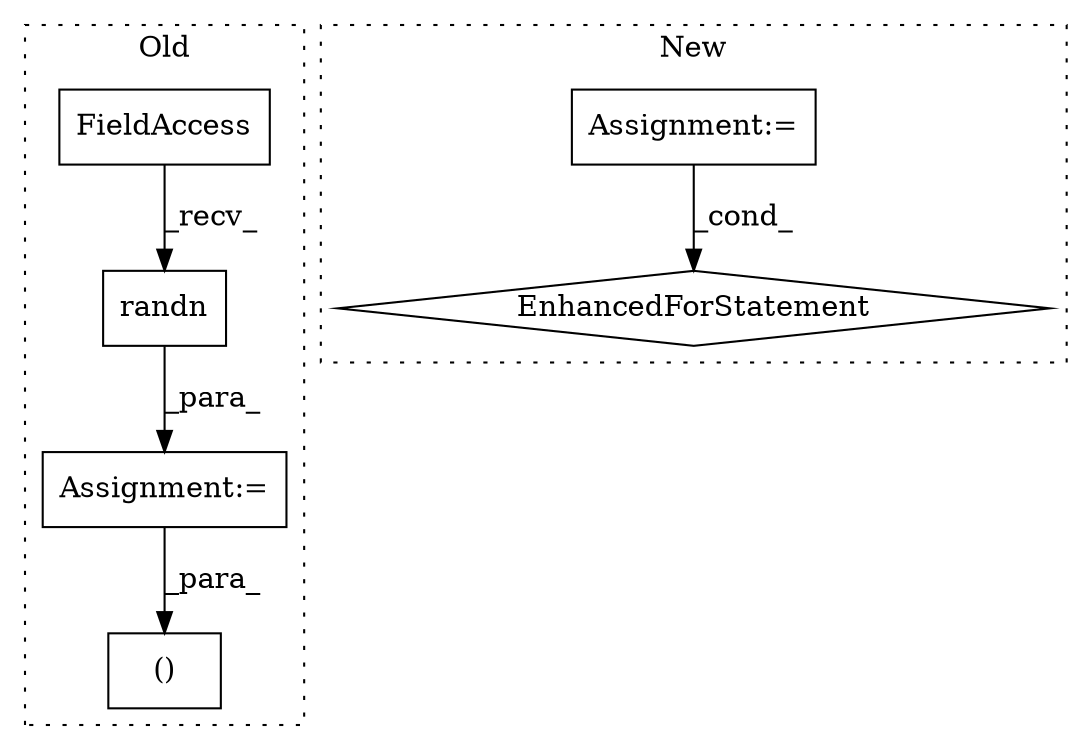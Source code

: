 digraph G {
subgraph cluster0 {
1 [label="randn" a="32" s="1272,1282" l="6,1" shape="box"];
4 [label="Assignment:=" a="7" s="1258" l="1" shape="box"];
5 [label="FieldAccess" a="22" s="1259" l="12" shape="box"];
6 [label="()" a="106" s="1545" l="31" shape="box"];
label = "Old";
style="dotted";
}
subgraph cluster1 {
2 [label="EnhancedForStatement" a="70" s="1554,1634" l="61,2" shape="diamond"];
3 [label="Assignment:=" a="7" s="1554,1634" l="61,2" shape="box"];
label = "New";
style="dotted";
}
1 -> 4 [label="_para_"];
3 -> 2 [label="_cond_"];
4 -> 6 [label="_para_"];
5 -> 1 [label="_recv_"];
}